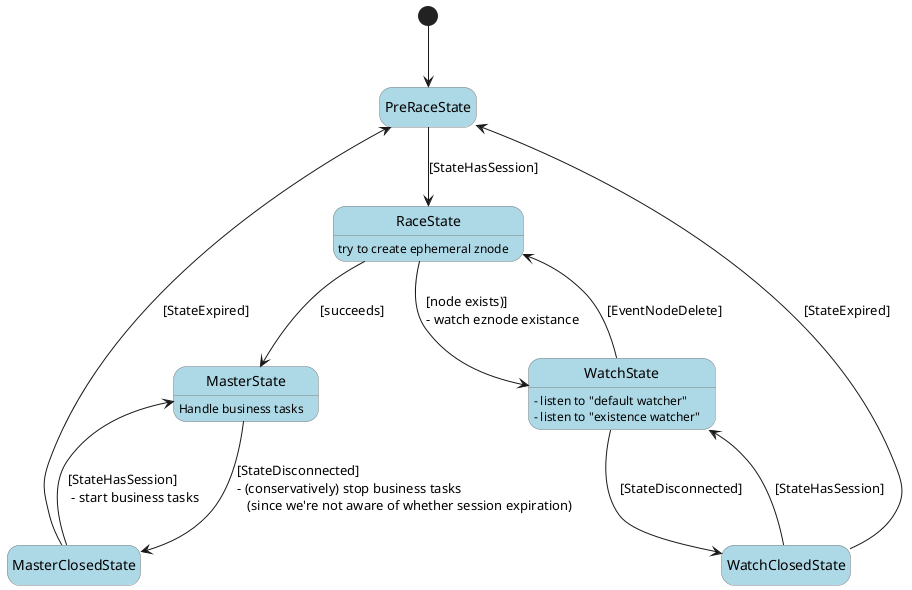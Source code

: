 @startuml
hide empty description
skinparam defaultTextAlignment left

skinparam state {
  StartColor Black
  EndColor Red
  BackgroundColor LightBlue
  BorderColor Gray
  FontName Impact
}

[*] --> PreRaceState

PreRaceState -down-> RaceState: [StateHasSession]
RaceState: try to create ephemeral znode

RaceState -down-> MasterState: [succeeds]
RaceState -down-> WatchState: [node exists)]\n- watch eznode existance

WatchState: - listen to "default watcher"\n- listen to "existence watcher"
WatchState -up-> RaceState: [EventNodeDelete]
WatchState -down-> WatchClosedState: [StateDisconnected]
WatchClosedState -up-> WatchState: [StateHasSession]
WatchClosedState -up-> PreRaceState: [StateExpired]

MasterState: Handle business tasks
MasterState -down-> MasterClosedState: [StateDisconnected]\n- (conservatively) stop business tasks\n   (since we're not aware of whether session expiration)
MasterClosedState -up-> MasterState: [StateHasSession]\n - start business tasks
MasterClosedState -up-> PreRaceState: [StateExpired]

@enduml
